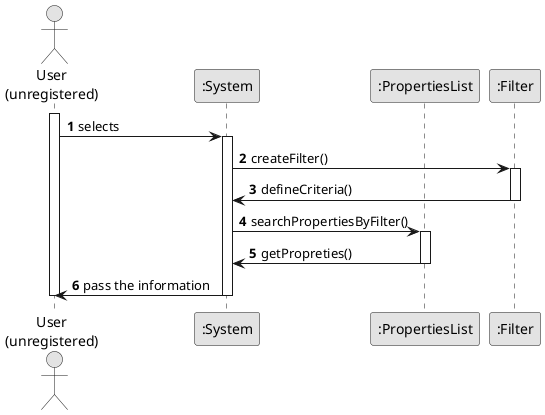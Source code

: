 @startuml
skinparam monochrome true
skinparam packageStyle rectangle
skinparam shadowing false

autonumber

actor "User\n(unregistered)" as ADM
participant ":System" as System
participant ":PropertiesList" as List
participant ":Filter" as Filter


activate ADM

        ADM -> System : selects
        activate System

            System -> Filter : createFilter()
            activate Filter

            Filter -> System : defineCriteria()
            deactivate Filter

            System -> List : searchPropertiesByFilter()
            activate List

            List -> System : getPropreties()
            deactivate List

        System -> ADM : pass the information
        deactivate System

deactivate ADM

@enduml